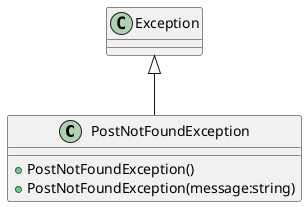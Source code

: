 @startuml
class PostNotFoundException {
    + PostNotFoundException()
    + PostNotFoundException(message:string)
}
Exception <|-- PostNotFoundException
@enduml
